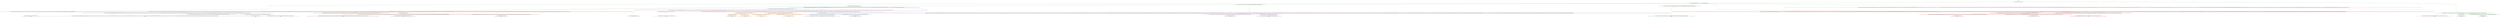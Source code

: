 digraph T {
	{
		rank=same
		60 [penwidth=3,colorscheme=set19,color=3,label="661;662;663;664;665;666;667;668;669;670;721;722;723;724;725;726;727;728;729;730_P\nP\n0% 23%"]
		56 [penwidth=3,colorscheme=set19,color=3,label="161;162;163;164;165;166;167;168;169;170;201;202;203;204;205;206;207;208;209;210;441;442;443;444;445;446;447;448;449;450;491;492;493;494;495;496;497;498;499;500;561;562;563;564;565;566;567;568;569;570_P\nP\n39% 28%"]
		53 [penwidth=3,colorscheme=set19,color=3,label="421;422;423;424;425;426;427;428;429;430_P\nP\n18% 0%"]
		51 [penwidth=3,colorscheme=set19,color=3,label="881;882;883;884;885;886;887;888;889;890_P\nP\n44% 50%"]
		49 [penwidth=3,colorscheme=set19,color=2,label="2211;2212;2213;2214;2215;2216;2217;2218;2219;2220_M1\nM1\n15%"]
		46 [penwidth=3,colorscheme=set19,color=2,label="1931;1932;1933;1934;1935;1936;1937;1938;1939;1940;2011;2012;2013;2014;2015;2016;2017;2018;2019;2020;2081;2082;2083;2084;2085;2086;2087;2088;2089;2090_M1\nM1\n36%"]
		44 [penwidth=3,colorscheme=set19,color=2,label="2301;2302;2303;2304;2305;2306;2307;2308;2309;2310_M1\nM1\n49%"]
		42 [penwidth=3,colorscheme=set19,color=8,label="4291;4292;4293;4294;4295;4296;4297;4298;4299;4300;4421;4422;4423;4424;4425;4426;4427;4428;4429;4430_M2\nM2\n16%"]
		41 [penwidth=3,colorscheme=set19,color=8,label="4991;4992;4993;4994;4995;4996;4997;4998;4999;5000;5061;5062;5063;5064;5065;5066;5067;5068;5069;5070;5161;5162;5163;5164;5165;5166;5167;5168;5169;5170_M2\nM2\n84%"]
		40 [penwidth=3,colorscheme=set19,color=9,label="871;872;873;874;875;876;877;878;879;880;981;982;983;984;985;986;987;988;989;990;1031;1032;1033;1034;1035;1036;1037;1038;1039;1040;1101;1102;1103;1104;1105;1106;1107;1108;1109;1110;1141;1142;1143;1144;1145;1146;1147;1148;1149;1150;1181;1182;1183;1184;1185;1186;1187;1188;1189;1190;1211;1212;1213;1214;1215;1216;1217;1218;1219;1220;1331;1332;1333;1334;1335;1336;1337;1338;1339;1340;1411;1412;1413;1414;1415;1416;1417;1418;1419;1420;1481;1482;1483;1484;1485;1486;1487;1488;1489;1490;1521;1522;1523;1524;1525;1526;1527;1528;1529;1530;1571;1572;1573;1574;1575;1576;1577;1578;1579;1580;1701;1702;1703;1704;1705;1706;1707;1708;1709;1710;1991;1992;1993;1994;1995;1996;1997;1998;1999;2000;2231;2232;2233;2234;2235;2236;2237;2238;2239;2240;2281;2282;2283;2284;2285;2286;2287;2288;2289;2290;2541;2542;2543;2544;2545;2546;2547;2548;2549;2550;2611;2612;2613;2614;2615;2616;2617;2618;2619;2620_M3\nM3\n14%"]
		38 [penwidth=3,colorscheme=set19,color=9,label="3141;3142;3143;3144;3145;3146;3147;3148;3149;3150_M3\nM3\n32%"]
		36 [penwidth=3,colorscheme=set19,color=9,label="2901;2902;2903;2904;2905;2906;2907;2908;2909;2910;2971;2972;2973;2974;2975;2976;2977;2978;2979;2980;3021;3022;3023;3024;3025;3026;3027;3028;3029;3030_M3\nM3\n54%"]
		34 [penwidth=3,colorscheme=set19,color=7,label="4621;4622;4623;4624;4625;4626;4627;4628;4629;4630;4801;4802;4803;4804;4805;4806;4807;4808;4809;4810;4881;4882;4883;4884;4885;4886;4887;4888;4889;4890;4951;4952;4953;4954;4955;4956;4957;4958;4959;4960;5031;5032;5033;5034;5035;5036;5037;5038;5039;5040;5111;5112;5113;5114;5115;5116;5117;5118;5119;5120_M4\nM4\n33%"]
		31 [penwidth=3,colorscheme=set19,color=7,label="5561;5562;5563;5564;5565;5566;5567;5568;5569;5570;5631;5632;5633;5634;5635;5636;5637;5638;5639;5640_M4\nM4\n41%"]
		29 [penwidth=3,colorscheme=set19,color=7,label="5371;5372;5373;5374;5375;5376;5377;5378;5379;5380_M4\nM4\n26%"]
		26 [penwidth=3,colorscheme=set19,color=5,label="6451;6452;6453;6454;6455;6456;6457;6458;6459;6460_M5\nM5\n15%"]
		24 [penwidth=3,colorscheme=set19,color=5,label="6701;6702;6703;6704;6705;6706;6707;6708;6709;6710_M5\nM5\n35%"]
		21 [penwidth=3,colorscheme=set19,color=5,label="7041;7042;7043;7044;7045;7046;7047;7048;7049;7050_M5\nM5\n18%"]
		19 [penwidth=3,colorscheme=set19,color=5,label="7341;7342;7343;7344;7345;7346;7347;7348;7349;7350_M5\nM5\n32%"]
		17 [penwidth=3,colorscheme=set19,color=4,label="7281;7282;7283;7284;7285;7286;7287;7288;7289;7290_M6\nM6\n62%"]
		15 [penwidth=3,colorscheme=set19,color=4,label="6311;6312;6313;6314;6315;6316;6317;6318;6319;6320;6381;6382;6383;6384;6385;6386;6387;6388;6389;6390_M6\nM6\n38%"]
		12 [penwidth=3,colorscheme=set19,color=1,label="7321;7322;7323;7324;7325;7326;7327;7328;7329;7330_M7\nM7\n60%"]
		10 [penwidth=3,colorscheme=set19,color=1,label="7501;7502;7503;7504;7505;7506;7507;7508;7509;7510_M7\nM7\n27%"]
		8 [penwidth=3,colorscheme=set19,color=1,label="6921;6922;6923;6924;6925;6926;6927;6928;6929;6930;7221;7222;7223;7224;7225;7226;7227;7228;7229;7230;7301;7302;7303;7304;7305;7306;7307;7308;7309;7310_M7\nM7\n13%"]
	}
	64 [penwidth=3,colorscheme=set19,color=3,label="GL"]
	63 [penwidth=3,colorscheme=set19,color=3,label="0;1;2;3;4;5;6;7;8;9;10;11;12;13;14;15;16;17;18;19;20"]
	62 [penwidth=3,colorscheme=set19,color=3,label="21;22;23;24;25;26;27;28;29;30;51;52;53;54;55;56;57;58;59;60;71;72;73;74;75;76;77;78;79;80;91;92;93;94;95;96;97;98;99;100"]
	61 [penwidth=3,colorscheme=set19,color=3,label="101;102;103;104;105;106;107;108;109;110;151;152;153;154;155;156;157;158;159;160;181;182;183;184;185;186;187;188;189;190;211;212;213;214;215;216;217;218;219;220;271;272;273;274;275;276;277;278;279;280;311;312;313;314;315;316;317;318;319;320;401;402;403;404;405;406;407;408;409;410;521;522;523;524;525;526;527;528;529;530;661;662;663;664;665;666;667;668;669;670;721;722;723;724;725;726;727;728;729;730"]
	59 [penwidth=3,colorscheme=set19,color=3,label="141;142;143;144;145;146;147;148;149;150;171;172;173;174;175;176;177;178;179;180;251;252;253;254;255;256;257;258;259;260;291;292;293;294;295;296;297;298;299;300"]
	58 [penwidth=3,colorscheme=set19,color=3,label="451;452;453;454;455;456;457;458;459;460;501;502;503;504;505;506;507;508;509;510"]
	57 [penwidth=3,colorscheme=set19,color=3,label="161;162;163;164;165;166;167;168;169;170;201;202;203;204;205;206;207;208;209;210;441;442;443;444;445;446;447;448;449;450;491;492;493;494;495;496;497;498;499;500;561;562;563;564;565;566;567;568;569;570"]
	55 [penwidth=3,colorscheme=set19,color=3,label="31;32;33;34;35;36;37;38;39;40;41;42;43;44;45;46;47;48;49;50;61;62;63;64;65;66;67;68;69;70;81;82;83;84;85;86;87;88;89;90;131;132;133;134;135;136;137;138;139;140;231;232;233;234;235;236;237;238;239;240;321;322;323;324;325;326;327;328;329;330;371;372;373;374;375;376;377;378;379;380"]
	54 [penwidth=3,colorscheme=set19,color=3,label="421;422;423;424;425;426;427;428;429;430"]
	52 [penwidth=3,colorscheme=set19,color=3,label="541;542;543;544;545;546;547;548;549;550;621;622;623;624;625;626;627;628;629;630;751;752;753;754;755;756;757;758;759;760;881;882;883;884;885;886;887;888;889;890"]
	50 [penwidth=3,colorscheme=set19,color=2,label="1811;1812;1813;1814;1815;1816;1817;1818;1819;1820;2161;2162;2163;2164;2165;2166;2167;2168;2169;2170;2211;2212;2213;2214;2215;2216;2217;2218;2219;2220"]
	48 [penwidth=3,colorscheme=set19,color=2,label="1831;1832;1833;1834;1835;1836;1837;1838;1839;1840"]
	47 [penwidth=3,colorscheme=set19,color=2,label="1931;1932;1933;1934;1935;1936;1937;1938;1939;1940;2011;2012;2013;2014;2015;2016;2017;2018;2019;2020;2081;2082;2083;2084;2085;2086;2087;2088;2089;2090"]
	45 [penwidth=3,colorscheme=set19,color=2,label="2061;2062;2063;2064;2065;2066;2067;2068;2069;2070;2141;2142;2143;2144;2145;2146;2147;2148;2149;2150;2301;2302;2303;2304;2305;2306;2307;2308;2309;2310"]
	43 [penwidth=3,colorscheme=set19,color=8,label="4291;4292;4293;4294;4295;4296;4297;4298;4299;4300;4421;4422;4423;4424;4425;4426;4427;4428;4429;4430"]
	39 [penwidth=3,colorscheme=set19,color=9,label="2811;2812;2813;2814;2815;2816;2817;2818;2819;2820;2871;2872;2873;2874;2875;2876;2877;2878;2879;2880;2911;2912;2913;2914;2915;2916;2917;2918;2919;2920;3031;3032;3033;3034;3035;3036;3037;3038;3039;3040;3141;3142;3143;3144;3145;3146;3147;3148;3149;3150"]
	37 [penwidth=3,colorscheme=set19,color=9,label="2901;2902;2903;2904;2905;2906;2907;2908;2909;2910;2971;2972;2973;2974;2975;2976;2977;2978;2979;2980;3021;3022;3023;3024;3025;3026;3027;3028;3029;3030"]
	35 [penwidth=3,colorscheme=set19,color=7,label="4351;4352;4353;4354;4355;4356;4357;4358;4359;4360;4621;4622;4623;4624;4625;4626;4627;4628;4629;4630;4801;4802;4803;4804;4805;4806;4807;4808;4809;4810;4881;4882;4883;4884;4885;4886;4887;4888;4889;4890;4951;4952;4953;4954;4955;4956;4957;4958;4959;4960;5031;5032;5033;5034;5035;5036;5037;5038;5039;5040;5111;5112;5113;5114;5115;5116;5117;5118;5119;5120"]
	33 [penwidth=3,colorscheme=set19,color=7,label="4391;4392;4393;4394;4395;4396;4397;4398;4399;4400"]
	32 [penwidth=3,colorscheme=set19,color=7,label="4441;4442;4443;4444;4445;4446;4447;4448;4449;4450;4521;4522;4523;4524;4525;4526;4527;4528;4529;4530;4781;4782;4783;4784;4785;4786;4787;4788;4789;4790;5011;5012;5013;5014;5015;5016;5017;5018;5019;5020;5101;5102;5103;5104;5105;5106;5107;5108;5109;5110;5241;5242;5243;5244;5245;5246;5247;5248;5249;5250;5321;5322;5323;5324;5325;5326;5327;5328;5329;5330;5461;5462;5463;5464;5465;5466;5467;5468;5469;5470;5501;5502;5503;5504;5505;5506;5507;5508;5509;5510;5561;5562;5563;5564;5565;5566;5567;5568;5569;5570;5631;5632;5633;5634;5635;5636;5637;5638;5639;5640"]
	30 [penwidth=3,colorscheme=set19,color=7,label="4511;4512;4513;4514;4515;4516;4517;4518;4519;4520;4601;4602;4603;4604;4605;4606;4607;4608;4609;4610;4941;4942;4943;4944;4945;4946;4947;4948;4949;4950;5001;5002;5003;5004;5005;5006;5007;5008;5009;5010;5091;5092;5093;5094;5095;5096;5097;5098;5099;5100;5291;5292;5293;5294;5295;5296;5297;5298;5299;5300;5371;5372;5373;5374;5375;5376;5377;5378;5379;5380"]
	28 [penwidth=3,colorscheme=set19,color=5,label="6301;6302;6303;6304;6305;6306;6307;6308;6309;6310;6371;6372;6373;6374;6375;6376;6377;6378;6379;6380"]
	27 [penwidth=3,colorscheme=set19,color=5,label="6451;6452;6453;6454;6455;6456;6457;6458;6459;6460"]
	25 [penwidth=3,colorscheme=set19,color=5,label="6701;6702;6703;6704;6705;6706;6707;6708;6709;6710"]
	23 [penwidth=3,colorscheme=set19,color=5,label="6361;6362;6363;6364;6365;6366;6367;6368;6369;6370;6591;6592;6593;6594;6595;6596;6597;6598;6599;6600;6691;6692;6693;6694;6695;6696;6697;6698;6699;6700"]
	22 [penwidth=3,colorscheme=set19,color=5,label="6901;6902;6903;6904;6905;6906;6907;6908;6909;6910;7041;7042;7043;7044;7045;7046;7047;7048;7049;7050"]
	20 [penwidth=3,colorscheme=set19,color=5,label="6961;6962;6963;6964;6965;6966;6967;6968;6969;6970;7271;7272;7273;7274;7275;7276;7277;7278;7279;7280;7341;7342;7343;7344;7345;7346;7347;7348;7349;7350"]
	18 [penwidth=3,colorscheme=set19,color=4,label="6171;6172;6173;6174;6175;6176;6177;6178;6179;6180;6711;6712;6713;6714;6715;6716;6717;6718;6719;6720;6971;6972;6973;6974;6975;6976;6977;6978;6979;6980;7121;7122;7123;7124;7125;7126;7127;7128;7129;7130;7281;7282;7283;7284;7285;7286;7287;7288;7289;7290"]
	16 [penwidth=3,colorscheme=set19,color=4,label="6311;6312;6313;6314;6315;6316;6317;6318;6319;6320;6381;6382;6383;6384;6385;6386;6387;6388;6389;6390"]
	14 [penwidth=3,colorscheme=set19,color=1,label="6101;6102;6103;6104;6105;6106;6107;6108;6109;6110;6151;6152;6153;6154;6155;6156;6157;6158;6159;6160;6211;6212;6213;6214;6215;6216;6217;6218;6219;6220;6261;6262;6263;6264;6265;6266;6267;6268;6269;6270;6341;6342;6343;6344;6345;6346;6347;6348;6349;6350"]
	13 [penwidth=3,colorscheme=set19,color=1,label="6411;6412;6413;6414;6415;6416;6417;6418;6419;6420;6551;6552;6553;6554;6555;6556;6557;6558;6559;6560;6751;6752;6753;6754;6755;6756;6757;6758;6759;6760;7021;7022;7023;7024;7025;7026;7027;7028;7029;7030;7161;7162;7163;7164;7165;7166;7167;7168;7169;7170;7241;7242;7243;7244;7245;7246;7247;7248;7249;7250;7321;7322;7323;7324;7325;7326;7327;7328;7329;7330"]
	11 [penwidth=3,colorscheme=set19,color=1,label="6541;6542;6543;6544;6545;6546;6547;6548;6549;6550;6741;6742;6743;6744;6745;6746;6747;6748;6749;6750;6861;6862;6863;6864;6865;6866;6867;6868;6869;6870;6931;6932;6933;6934;6935;6936;6937;6938;6939;6940;7011;7012;7013;7014;7015;7016;7017;7018;7019;7020;7371;7372;7373;7374;7375;7376;7377;7378;7379;7380;7501;7502;7503;7504;7505;7506;7507;7508;7509;7510"]
	9 [penwidth=3,colorscheme=set19,color=1,label="6201;6202;6203;6204;6205;6206;6207;6208;6209;6210;6251;6252;6253;6254;6255;6256;6257;6258;6259;6260;6471;6472;6473;6474;6475;6476;6477;6478;6479;6480;6731;6732;6733;6734;6735;6736;6737;6738;6739;6740;6851;6852;6853;6854;6855;6856;6857;6858;6859;6860;6921;6922;6923;6924;6925;6926;6927;6928;6929;6930;7221;7222;7223;7224;7225;7226;7227;7228;7229;7230;7301;7302;7303;7304;7305;7306;7307;7308;7309;7310"]
	7 [penwidth=3,colorscheme=set19,color=5,label="4321;4322;4323;4324;4325;4326;4327;4328;4329;4330;4461;4462;4463;4464;4465;4466;4467;4468;4469;4470;4661;4662;4663;4664;4665;4666;4667;4668;4669;4670;4821;4822;4823;4824;4825;4826;4827;4828;4829;4830;5131;5132;5133;5134;5135;5136;5137;5138;5139;5140;5361;5362;5363;5364;5365;5366;5367;5368;5369;5370;5591;5592;5593;5594;5595;5596;5597;5598;5599;5600;5661;5662;5663;5664;5665;5666;5667;5668;5669;5670;5721;5722;5723;5724;5725;5726;5727;5728;5729;5730;5751;5752;5753;5754;5755;5756;5757;5758;5759;5760;5781;5782;5783;5784;5785;5786;5787;5788;5789;5790;5811;5812;5813;5814;5815;5816;5817;5818;5819;5820;5831;5832;5833;5834;5835;5836;5837;5838;5839;5840;5891;5892;5893;5894;5895;5896;5897;5898;5899;5900;5921;5922;5923;5924;5925;5926;5927;5928;5929;5930;5971;5972;5973;5974;5975;5976;5977;5978;5979;5980;5981;5982;5983;5984;5985;5986;5987;5988;5989;5990;6001;6002;6003;6004;6005;6006;6007;6008;6009;6010;6121;6122;6123;6124;6125;6126;6127;6128;6129;6130"]
	6 [penwidth=3,colorscheme=set19,color=8,label="2251;2252;2253;2254;2255;2256;2257;2258;2259;2260;2351;2352;2353;2354;2355;2356;2357;2358;2359;2360;2471;2472;2473;2474;2475;2476;2477;2478;2479;2480;2511;2512;2513;2514;2515;2516;2517;2518;2519;2520;2571;2572;2573;2574;2575;2576;2577;2578;2579;2580;2651;2652;2653;2654;2655;2656;2657;2658;2659;2660;2691;2692;2693;2694;2695;2696;2697;2698;2699;2700;2731;2732;2733;2734;2735;2736;2737;2738;2739;2740;2781;2782;2783;2784;2785;2786;2787;2788;2789;2790;2861;2862;2863;2864;2865;2866;2867;2868;2869;2870;2961;2962;2963;2964;2965;2966;2967;2968;2969;2970;3011;3012;3013;3014;3015;3016;3017;3018;3019;3020;3201;3202;3203;3204;3205;3206;3207;3208;3209;3210;3371;3372;3373;3374;3375;3376;3377;3378;3379;3380;3421;3422;3423;3424;3425;3426;3427;3428;3429;3430;3521;3522;3523;3524;3525;3526;3527;3528;3529;3530;3581;3582;3583;3584;3585;3586;3587;3588;3589;3590;3641;3642;3643;3644;3645;3646;3647;3648;3649;3650;3651;3652;3653;3654;3655;3656;3657;3658;3659;3660;3751;3752;3753;3754;3755;3756;3757;3758;3759;3760;3781;3782;3783;3784;3785;3786;3787;3788;3789;3790;3821;3822;3823;3824;3825;3826;3827;3828;3829;3830;3901;3902;3903;3904;3905;3906;3907;3908;3909;3910;3951;3952;3953;3954;3955;3956;3957;3958;3959;3960;4051;4052;4053;4054;4055;4056;4057;4058;4059;4060;4201;4202;4203;4204;4205;4206;4207;4208;4209;4210;4251;4252;4253;4254;4255;4256;4257;4258;4259;4260"]
	5 [penwidth=3,colorscheme=set19,color=1,label="241;242;243;244;245;246;247;248;249;250;331;332;333;334;335;336;337;338;339;340;681;682;683;684;685;686;687;688;689;690;771;772;773;774;775;776;777;778;779;780;841;842;843;844;845;846;847;848;849;850;891;892;893;894;895;896;897;898;899;900;941;942;943;944;945;946;947;948;949;950;1051;1052;1053;1054;1055;1056;1057;1058;1059;1060;1071;1072;1073;1074;1075;1076;1077;1078;1079;1080;1111;1112;1113;1114;1115;1116;1117;1118;1119;1120;1161;1162;1163;1164;1165;1166;1167;1168;1169;1170;1261;1262;1263;1264;1265;1266;1267;1268;1269;1270;1291;1292;1293;1294;1295;1296;1297;1298;1299;1300;1351;1352;1353;1354;1355;1356;1357;1358;1359;1360;1381;1382;1383;1384;1385;1386;1387;1388;1389;1390;1461;1462;1463;1464;1465;1466;1467;1468;1469;1470;1491;1492;1493;1494;1495;1496;1497;1498;1499;1500;1591;1592;1593;1594;1595;1596;1597;1598;1599;1600;1661;1662;1663;1664;1665;1666;1667;1668;1669;1670;1761;1762;1763;1764;1765;1766;1767;1768;1769;1770;1851;1852;1853;1854;1855;1856;1857;1858;1859;1860;1961;1962;1963;1964;1965;1966;1967;1968;1969;1970;2021;2022;2023;2024;2025;2026;2027;2028;2029;2030;2111;2112;2113;2114;2115;2116;2117;2118;2119;2120;2371;2372;2373;2374;2375;2376;2377;2378;2379;2380;2421;2422;2423;2424;2425;2426;2427;2428;2429;2430;2481;2482;2483;2484;2485;2486;2487;2488;2489;2490;2601;2602;2603;2604;2605;2606;2607;2608;2609;2610;2701;2702;2703;2704;2705;2706;2707;2708;2709;2710;2841;2842;2843;2844;2845;2846;2847;2848;2849;2850;2941;2942;2943;2944;2945;2946;2947;2948;2949;2950;3061;3062;3063;3064;3065;3066;3067;3068;3069;3070;3181;3182;3183;3184;3185;3186;3187;3188;3189;3190;3261;3262;3263;3264;3265;3266;3267;3268;3269;3270;3301;3302;3303;3304;3305;3306;3307;3308;3309;3310;3411;3412;3413;3414;3415;3416;3417;3418;3419;3420;3461;3462;3463;3464;3465;3466;3467;3468;3469;3470;3671;3672;3673;3674;3675;3676;3677;3678;3679;3680;3691;3692;3693;3694;3695;3696;3697;3698;3699;3700;3731;3732;3733;3734;3735;3736;3737;3738;3739;3740;3811;3812;3813;3814;3815;3816;3817;3818;3819;3820;4011;4012;4013;4014;4015;4016;4017;4018;4019;4020;4081;4082;4083;4084;4085;4086;4087;4088;4089;4090;4141;4142;4143;4144;4145;4146;4147;4148;4149;4150;4181;4182;4183;4184;4185;4186;4187;4188;4189;4190;4211;4212;4213;4214;4215;4216;4217;4218;4219;4220;4311;4312;4313;4314;4315;4316;4317;4318;4319;4320;4361;4362;4363;4364;4365;4366;4367;4368;4369;4370;4451;4452;4453;4454;4455;4456;4457;4458;4459;4460;4541;4542;4543;4544;4545;4546;4547;4548;4549;4550;4641;4642;4643;4644;4645;4646;4647;4648;4649;4650;4701;4702;4703;4704;4705;4706;4707;4708;4709;4710;4891;4892;4893;4894;4895;4896;4897;4898;4899;4900;5251;5252;5253;5254;5255;5256;5257;5258;5259;5260;5341;5342;5343;5344;5345;5346;5347;5348;5349;5350;5471;5472;5473;5474;5475;5476;5477;5478;5479;5480;5511;5512;5513;5514;5515;5516;5517;5518;5519;5520;5521;5522;5523;5524;5525;5526;5527;5528;5529;5530;5571;5572;5573;5574;5575;5576;5577;5578;5579;5580;5641;5642;5643;5644;5645;5646;5647;5648;5649;5650;5701;5702;5703;5704;5705;5706;5707;5708;5709;5710;5771;5772;5773;5774;5775;5776;5777;5778;5779;5780;5791;5792;5793;5794;5795;5796;5797;5798;5799;5800;5841;5842;5843;5844;5845;5846;5847;5848;5849;5850;5861;5862;5863;5864;5865;5866;5867;5868;5869;5870;5881;5882;5883;5884;5885;5886;5887;5888;5889;5890;5911;5912;5913;5914;5915;5916;5917;5918;5919;5920;5931;5932;5933;5934;5935;5936;5937;5938;5939;5940;5951;5952;5953;5954;5955;5956;5957;5958;5959;5960;5961;5962;5963;5964;5965;5966;5967;5968;5969;5970;6021;6022;6023;6024;6025;6026;6027;6028;6029;6030;6051;6052;6053;6054;6055;6056;6057;6058;6059;6060"]
	4 [penwidth=3,colorscheme=set19,color=4,label="341;342;343;344;345;346;347;348;349;350;511;512;513;514;515;516;517;518;519;520;581;582;583;584;585;586;587;588;589;590;911;912;913;914;915;916;917;918;919;920;971;972;973;974;975;976;977;978;979;980;1021;1022;1023;1024;1025;1026;1027;1028;1029;1030;1091;1092;1093;1094;1095;1096;1097;1098;1099;1100;1131;1132;1133;1134;1135;1136;1137;1138;1139;1140;1201;1202;1203;1204;1205;1206;1207;1208;1209;1210;1241;1242;1243;1244;1245;1246;1247;1248;1249;1250;1321;1322;1323;1324;1325;1326;1327;1328;1329;1330;1401;1402;1403;1404;1405;1406;1407;1408;1409;1410;1441;1442;1443;1444;1445;1446;1447;1448;1449;1450;1511;1512;1513;1514;1515;1516;1517;1518;1519;1520;1641;1642;1643;1644;1645;1646;1647;1648;1649;1650;1731;1732;1733;1734;1735;1736;1737;1738;1739;1740;1751;1752;1753;1754;1755;1756;1757;1758;1759;1760;1791;1792;1793;1794;1795;1796;1797;1798;1799;1800;1841;1842;1843;1844;1845;1846;1847;1848;1849;1850;1891;1892;1893;1894;1895;1896;1897;1898;1899;1900;1951;1952;1953;1954;1955;1956;1957;1958;1959;1960;2101;2102;2103;2104;2105;2106;2107;2108;2109;2110;2181;2182;2183;2184;2185;2186;2187;2188;2189;2190;2361;2362;2363;2364;2365;2366;2367;2368;2369;2370;2531;2532;2533;2534;2535;2536;2537;2538;2539;2540;2591;2592;2593;2594;2595;2596;2597;2598;2599;2600;2851;2852;2853;2854;2855;2856;2857;2858;2859;2860;2891;2892;2893;2894;2895;2896;2897;2898;2899;2900;2951;2952;2953;2954;2955;2956;2957;2958;2959;2960;3191;3192;3193;3194;3195;3196;3197;3198;3199;3200;3361;3362;3363;3364;3365;3366;3367;3368;3369;3370;3401;3402;3403;3404;3405;3406;3407;3408;3409;3410;3451;3452;3453;3454;3455;3456;3457;3458;3459;3460;3561;3562;3563;3564;3565;3566;3567;3568;3569;3570;3621;3622;3623;3624;3625;3626;3627;3628;3629;3630;3661;3662;3663;3664;3665;3666;3667;3668;3669;3670;3681;3682;3683;3684;3685;3686;3687;3688;3689;3690;3741;3742;3743;3744;3745;3746;3747;3748;3749;3750;3771;3772;3773;3774;3775;3776;3777;3778;3779;3780;3801;3802;3803;3804;3805;3806;3807;3808;3809;3810;3841;3842;3843;3844;3845;3846;3847;3848;3849;3850;3871;3872;3873;3874;3875;3876;3877;3878;3879;3880;3911;3912;3913;3914;3915;3916;3917;3918;3919;3920;3931;3932;3933;3934;3935;3936;3937;3938;3939;3940;3971;3972;3973;3974;3975;3976;3977;3978;3979;3980;4041;4042;4043;4044;4045;4046;4047;4048;4049;4050;4061;4062;4063;4064;4065;4066;4067;4068;4069;4070;4091;4092;4093;4094;4095;4096;4097;4098;4099;4100;4121;4122;4123;4124;4125;4126;4127;4128;4129;4130;4151;4152;4153;4154;4155;4156;4157;4158;4159;4160;4191;4192;4193;4194;4195;4196;4197;4198;4199;4200;4221;4222;4223;4224;4225;4226;4227;4228;4229;4230;4241;4242;4243;4244;4245;4246;4247;4248;4249;4250;4281;4282;4283;4284;4285;4286;4287;4288;4289;4290;4371;4372;4373;4374;4375;4376;4377;4378;4379;4380;4401;4402;4403;4404;4405;4406;4407;4408;4409;4410;4551;4552;4553;4554;4555;4556;4557;4558;4559;4560;4651;4652;4653;4654;4655;4656;4657;4658;4659;4660;4711;4712;4713;4714;4715;4716;4717;4718;4719;4720;4901;4902;4903;4904;4905;4906;4907;4908;4909;4910;5041;5042;5043;5044;5045;5046;5047;5048;5049;5050;5121;5122;5123;5124;5125;5126;5127;5128;5129;5130;5191;5192;5193;5194;5195;5196;5197;5198;5199;5200;5261;5262;5263;5264;5265;5266;5267;5268;5269;5270;5351;5352;5353;5354;5355;5356;5357;5358;5359;5360;5401;5402;5403;5404;5405;5406;5407;5408;5409;5410;5581;5582;5583;5584;5585;5586;5587;5588;5589;5590;5651;5652;5653;5654;5655;5656;5657;5658;5659;5660;5711;5712;5713;5714;5715;5716;5717;5718;5719;5720;5741;5742;5743;5744;5745;5746;5747;5748;5749;5750;5801;5802;5803;5804;5805;5806;5807;5808;5809;5810;5821;5822;5823;5824;5825;5826;5827;5828;5829;5830;5851;5852;5853;5854;5855;5856;5857;5858;5859;5860;5871;5872;5873;5874;5875;5876;5877;5878;5879;5880;5901;5902;5903;5904;5905;5906;5907;5908;5909;5910;5941;5942;5943;5944;5945;5946;5947;5948;5949;5950;6011;6012;6013;6014;6015;6016;6017;6018;6019;6020;6041;6042;6043;6044;6045;6046;6047;6048;6049;6050;6081;6082;6083;6084;6085;6086;6087;6088;6089;6090"]
	3 [penwidth=3,colorscheme=set19,color=7,label="571;572;573;574;575;576;577;578;579;580;701;702;703;704;705;706;707;708;709;710;801;802;803;804;805;806;807;808;809;810;821;822;823;824;825;826;827;828;829;830;861;862;863;864;865;866;867;868;869;870;961;962;963;964;965;966;967;968;969;970;1231;1232;1233;1234;1235;1236;1237;1238;1239;1240;1271;1272;1273;1274;1275;1276;1277;1278;1279;1280;1361;1362;1363;1364;1365;1366;1367;1368;1369;1370;1561;1562;1563;1564;1565;1566;1567;1568;1569;1570;1601;1602;1603;1604;1605;1606;1607;1608;1609;1610;1631;1632;1633;1634;1635;1636;1637;1638;1639;1640;1691;1692;1693;1694;1695;1696;1697;1698;1699;1700;1721;1722;1723;1724;1725;1726;1727;1728;1729;1730;1771;1772;1773;1774;1775;1776;1777;1778;1779;1780;1861;1862;1863;1864;1865;1866;1867;1868;1869;1870;1901;1902;1903;1904;1905;1906;1907;1908;1909;1910;1971;1972;1973;1974;1975;1976;1977;1978;1979;1980;2031;2032;2033;2034;2035;2036;2037;2038;2039;2040;2121;2122;2123;2124;2125;2126;2127;2128;2129;2130;2191;2192;2193;2194;2195;2196;2197;2198;2199;2200;2271;2272;2273;2274;2275;2276;2277;2278;2279;2280;2431;2432;2433;2434;2435;2436;2437;2438;2439;2440;2521;2522;2523;2524;2525;2526;2527;2528;2529;2530;2581;2582;2583;2584;2585;2586;2587;2588;2589;2590;2761;2762;2763;2764;2765;2766;2767;2768;2769;2770;2801;2802;2803;2804;2805;2806;2807;2808;2809;2810;2831;2832;2833;2834;2835;2836;2837;2838;2839;2840;2881;2882;2883;2884;2885;2886;2887;2888;2889;2890;3001;3002;3003;3004;3005;3006;3007;3008;3009;3010;3051;3052;3053;3054;3055;3056;3057;3058;3059;3060;3121;3122;3123;3124;3125;3126;3127;3128;3129;3130;3171;3172;3173;3174;3175;3176;3177;3178;3179;3180;3251;3252;3253;3254;3255;3256;3257;3258;3259;3260;3291;3292;3293;3294;3295;3296;3297;3298;3299;3300;3351;3352;3353;3354;3355;3356;3357;3358;3359;3360;3571;3572;3573;3574;3575;3576;3577;3578;3579;3580;3631;3632;3633;3634;3635;3636;3637;3638;3639;3640;3701;3702;3703;3704;3705;3706;3707;3708;3709;3710;3721;3722;3723;3724;3725;3726;3727;3728;3729;3730;3761;3762;3763;3764;3765;3766;3767;3768;3769;3770;3791;3792;3793;3794;3795;3796;3797;3798;3799;3800;3831;3832;3833;3834;3835;3836;3837;3838;3839;3840;3851;3852;3853;3854;3855;3856;3857;3858;3859;3860;3881;3882;3883;3884;3885;3886;3887;3888;3889;3890;3921;3922;3923;3924;3925;3926;3927;3928;3929;3930;3981;3982;3983;3984;3985;3986;3987;3988;3989;3990;4001;4002;4003;4004;4005;4006;4007;4008;4009;4010;4021;4022;4023;4024;4025;4026;4027;4028;4029;4030;4101;4102;4103;4104;4105;4106;4107;4108;4109;4110;4131;4132;4133;4134;4135;4136;4137;4138;4139;4140;4171;4172;4173;4174;4175;4176;4177;4178;4179;4180"]
	2 [penwidth=3,colorscheme=set19,color=8,label="191;192;193;194;195;196;197;198;199;200;281;282;283;284;285;286;287;288;289;290;381;382;383;384;385;386;387;388;389;390;431;432;433;434;435;436;437;438;439;440;481;482;483;484;485;486;487;488;489;490;641;642;643;644;645;646;647;648;649;650;781;782;783;784;785;786;787;788;789;790;901;902;903;904;905;906;907;908;909;910;951;952;953;954;955;956;957;958;959;960;1001;1002;1003;1004;1005;1006;1007;1008;1009;1010;1121;1122;1123;1124;1125;1126;1127;1128;1129;1130;1171;1172;1173;1174;1175;1176;1177;1178;1179;1180;1301;1302;1303;1304;1305;1306;1307;1308;1309;1310;1391;1392;1393;1394;1395;1396;1397;1398;1399;1400;1501;1502;1503;1504;1505;1506;1507;1508;1509;1510;1541;1542;1543;1544;1545;1546;1547;1548;1549;1550;1621;1622;1623;1624;1625;1626;1627;1628;1629;1630;1671;1672;1673;1674;1675;1676;1677;1678;1679;1680;1801;1802;1803;1804;1805;1806;1807;1808;1809;1810;1821;1822;1823;1824;1825;1826;1827;1828;1829;1830;1881;1882;1883;1884;1885;1886;1887;1888;1889;1890;1921;1922;1923;1924;1925;1926;1927;1928;1929;1930;2051;2052;2053;2054;2055;2056;2057;2058;2059;2060;2131;2132;2133;2134;2135;2136;2137;2138;2139;2140;2201;2202;2203;2204;2205;2206;2207;2208;2209;2210;2291;2292;2293;2294;2295;2296;2297;2298;2299;2300;2391;2392;2393;2394;2395;2396;2397;2398;2399;2400;2491;2492;2493;2494;2495;2496;2497;2498;2499;2500;2551;2552;2553;2554;2555;2556;2557;2558;2559;2560;2621;2622;2623;2624;2625;2626;2627;2628;2629;2630;2661;2662;2663;2664;2665;2666;2667;2668;2669;2670;2751;2752;2753;2754;2755;2756;2757;2758;2759;2760;2791;2792;2793;2794;2795;2796;2797;2798;2799;2800;2931;2932;2933;2934;2935;2936;2937;2938;2939;2940;2991;2992;2993;2994;2995;2996;2997;2998;2999;3000;3041;3042;3043;3044;3045;3046;3047;3048;3049;3050;3111;3112;3113;3114;3115;3116;3117;3118;3119;3120;3241;3242;3243;3244;3245;3246;3247;3248;3249;3250;3281;3282;3283;3284;3285;3286;3287;3288;3289;3290;3341;3342;3343;3344;3345;3346;3347;3348;3349;3350;3471;3472;3473;3474;3475;3476;3477;3478;3479;3480;3511;3512;3513;3514;3515;3516;3517;3518;3519;3520;3711;3712;3713;3714;3715;3716;3717;3718;3719;3720;3861;3862;3863;3864;3865;3866;3867;3868;3869;3870;3891;3892;3893;3894;3895;3896;3897;3898;3899;3900;3941;3942;3943;3944;3945;3946;3947;3948;3949;3950;3961;3962;3963;3964;3965;3966;3967;3968;3969;3970;3991;3992;3993;3994;3995;3996;3997;3998;3999;4000;4031;4032;4033;4034;4035;4036;4037;4038;4039;4040;4071;4072;4073;4074;4075;4076;4077;4078;4079;4080;4111;4112;4113;4114;4115;4116;4117;4118;4119;4120;4161;4162;4163;4164;4165;4166;4167;4168;4169;4170;4271;4272;4273;4274;4275;4276;4277;4278;4279;4280;4301;4302;4303;4304;4305;4306;4307;4308;4309;4310;4341;4342;4343;4344;4345;4346;4347;4348;4349;4350;4501;4502;4503;4504;4505;4506;4507;4508;4509;4510;4581;4582;4583;4584;4585;4586;4587;4588;4589;4590;4761;4762;4763;4764;4765;4766;4767;4768;4769;4770;4991;4992;4993;4994;4995;4996;4997;4998;4999;5000;5061;5062;5063;5064;5065;5066;5067;5068;5069;5070;5161;5162;5163;5164;5165;5166;5167;5168;5169;5170"]
	1 [penwidth=3,colorscheme=set19,color=9,label="871;872;873;874;875;876;877;878;879;880;981;982;983;984;985;986;987;988;989;990;1031;1032;1033;1034;1035;1036;1037;1038;1039;1040;1101;1102;1103;1104;1105;1106;1107;1108;1109;1110;1141;1142;1143;1144;1145;1146;1147;1148;1149;1150;1181;1182;1183;1184;1185;1186;1187;1188;1189;1190;1211;1212;1213;1214;1215;1216;1217;1218;1219;1220;1331;1332;1333;1334;1335;1336;1337;1338;1339;1340;1411;1412;1413;1414;1415;1416;1417;1418;1419;1420;1481;1482;1483;1484;1485;1486;1487;1488;1489;1490;1521;1522;1523;1524;1525;1526;1527;1528;1529;1530;1571;1572;1573;1574;1575;1576;1577;1578;1579;1580;1701;1702;1703;1704;1705;1706;1707;1708;1709;1710;1991;1992;1993;1994;1995;1996;1997;1998;1999;2000;2231;2232;2233;2234;2235;2236;2237;2238;2239;2240;2281;2282;2283;2284;2285;2286;2287;2288;2289;2290;2541;2542;2543;2544;2545;2546;2547;2548;2549;2550;2611;2612;2613;2614;2615;2616;2617;2618;2619;2620"]
	0 [penwidth=3,colorscheme=set19,color=2,label="651;652;653;654;655;656;657;658;659;660;691;692;693;694;695;696;697;698;699;700;791;792;793;794;795;796;797;798;799;800;851;852;853;854;855;856;857;858;859;860;1011;1012;1013;1014;1015;1016;1017;1018;1019;1020;1081;1082;1083;1084;1085;1086;1087;1088;1089;1090;1311;1312;1313;1314;1315;1316;1317;1318;1319;1320;1431;1432;1433;1434;1435;1436;1437;1438;1439;1440;1471;1472;1473;1474;1475;1476;1477;1478;1479;1480;1551;1552;1553;1554;1555;1556;1557;1558;1559;1560;1681;1682;1683;1684;1685;1686;1687;1688;1689;1690;1711;1712;1713;1714;1715;1716;1717;1718;1719;1720;1781;1782;1783;1784;1785;1786;1787;1788;1789;1790"]
	64 -> 63 [penwidth=3,colorscheme=set19,color=3]
	63 -> 62 [penwidth=3,colorscheme=set19,color=3]
	63 -> 55 [penwidth=3,colorscheme=set19,color=3]
	62 -> 57 [penwidth=3,colorscheme=set19,color=3]
	62 -> 59 [penwidth=3,colorscheme=set19,color=3]
	62 -> 61 [penwidth=3,colorscheme=set19,color=3]
	62 -> 5 [penwidth=3,colorscheme=set19,color="3;0.5:1"]
	62 -> 2 [penwidth=3,colorscheme=set19,color="3;0.5:8"]
	61 -> 60 [penwidth=3,colorscheme=set19,color=3]
	61 -> 1 [penwidth=3,colorscheme=set19,color="3;0.5:9"]
	59 -> 58 [penwidth=3,colorscheme=set19,color=3]
	59 -> 4 [penwidth=3,colorscheme=set19,color="3;0.5:4"]
	58 -> 3 [penwidth=3,colorscheme=set19,color="3;0.5:7"]
	58 -> 0 [penwidth=3,colorscheme=set19,color="3;0.5:2"]
	57 -> 56 [penwidth=3,colorscheme=set19,color=3]
	55 -> 54 [penwidth=3,colorscheme=set19,color=3]
	55 -> 52 [penwidth=3,colorscheme=set19,color=3]
	54 -> 53 [penwidth=3,colorscheme=set19,color=3]
	52 -> 51 [penwidth=3,colorscheme=set19,color=3]
	50 -> 49 [penwidth=3,colorscheme=set19,color=2]
	50 -> 6 [penwidth=3,colorscheme=set19,color="2;0.5:8"]
	48 -> 47 [penwidth=3,colorscheme=set19,color=2]
	48 -> 45 [penwidth=3,colorscheme=set19,color=2]
	47 -> 46 [penwidth=3,colorscheme=set19,color=2]
	45 -> 44 [penwidth=3,colorscheme=set19,color=2]
	43 -> 42 [penwidth=3,colorscheme=set19,color=8]
	39 -> 38 [penwidth=3,colorscheme=set19,color=9]
	37 -> 36 [penwidth=3,colorscheme=set19,color=9]
	35 -> 34 [penwidth=3,colorscheme=set19,color=7]
	33 -> 30 [penwidth=3,colorscheme=set19,color=7]
	33 -> 32 [penwidth=3,colorscheme=set19,color=7]
	32 -> 31 [penwidth=3,colorscheme=set19,color=7]
	30 -> 29 [penwidth=3,colorscheme=set19,color=7]
	28 -> 27 [penwidth=3,colorscheme=set19,color=5]
	28 -> 25 [penwidth=3,colorscheme=set19,color=5]
	27 -> 26 [penwidth=3,colorscheme=set19,color=5]
	25 -> 24 [penwidth=3,colorscheme=set19,color=5]
	23 -> 20 [penwidth=3,colorscheme=set19,color=5]
	23 -> 22 [penwidth=3,colorscheme=set19,color=5]
	22 -> 21 [penwidth=3,colorscheme=set19,color=5]
	20 -> 19 [penwidth=3,colorscheme=set19,color=5]
	18 -> 17 [penwidth=3,colorscheme=set19,color=4]
	16 -> 15 [penwidth=3,colorscheme=set19,color=4]
	14 -> 11 [penwidth=3,colorscheme=set19,color=1]
	14 -> 13 [penwidth=3,colorscheme=set19,color=1]
	13 -> 12 [penwidth=3,colorscheme=set19,color=1]
	11 -> 10 [penwidth=3,colorscheme=set19,color=1]
	9 -> 8 [penwidth=3,colorscheme=set19,color=1]
	7 -> 28 [penwidth=3,colorscheme=set19,color=5]
	7 -> 23 [penwidth=3,colorscheme=set19,color=5]
	6 -> 43 [penwidth=3,colorscheme=set19,color=8]
	6 -> 7 [penwidth=3,colorscheme=set19,color="8;0.5:5"]
	5 -> 14 [penwidth=3,colorscheme=set19,color=1]
	5 -> 9 [penwidth=3,colorscheme=set19,color=1]
	4 -> 18 [penwidth=3,colorscheme=set19,color=4]
	4 -> 16 [penwidth=3,colorscheme=set19,color=4]
	3 -> 35 [penwidth=3,colorscheme=set19,color=7]
	3 -> 33 [penwidth=3,colorscheme=set19,color=7]
	2 -> 41 [penwidth=3,colorscheme=set19,color=8]
	1 -> 40 [penwidth=3,colorscheme=set19,color=9]
	1 -> 39 [penwidth=3,colorscheme=set19,color=9]
	1 -> 37 [penwidth=3,colorscheme=set19,color=9]
	0 -> 50 [penwidth=3,colorscheme=set19,color=2]
	0 -> 48 [penwidth=3,colorscheme=set19,color=2]
}
